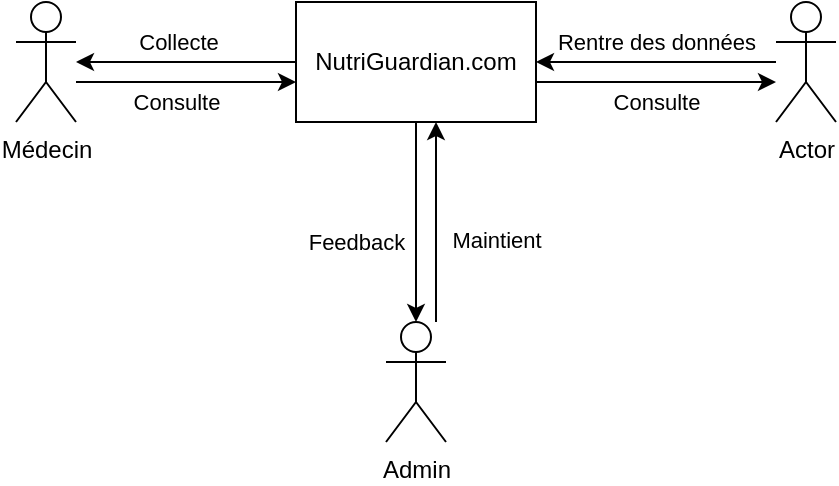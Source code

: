 <mxfile version="21.7.5" type="device">
  <diagram name="Page-1" id="Q0CO8xxxiBB5L75LFNyr">
    <mxGraphModel dx="989" dy="512" grid="1" gridSize="10" guides="1" tooltips="1" connect="1" arrows="1" fold="1" page="1" pageScale="1" pageWidth="450" pageHeight="280" math="0" shadow="0">
      <root>
        <mxCell id="0" />
        <mxCell id="1" parent="0" />
        <mxCell id="OycpriHIq8fUcRkjhXwn-3" value="" style="edgeStyle=orthogonalEdgeStyle;rounded=0;orthogonalLoop=1;jettySize=auto;html=1;" edge="1" parent="1" source="OycpriHIq8fUcRkjhXwn-1" target="OycpriHIq8fUcRkjhXwn-2">
          <mxGeometry relative="1" as="geometry">
            <Array as="points">
              <mxPoint x="90" y="40" />
              <mxPoint x="90" y="40" />
            </Array>
          </mxGeometry>
        </mxCell>
        <mxCell id="OycpriHIq8fUcRkjhXwn-16" value="Collecte" style="edgeLabel;html=1;align=center;verticalAlign=middle;resizable=0;points=[];" vertex="1" connectable="0" parent="OycpriHIq8fUcRkjhXwn-3">
          <mxGeometry x="0.01" y="-2" relative="1" as="geometry">
            <mxPoint x="-4" y="-8" as="offset" />
          </mxGeometry>
        </mxCell>
        <mxCell id="OycpriHIq8fUcRkjhXwn-10" value="" style="edgeStyle=orthogonalEdgeStyle;rounded=0;orthogonalLoop=1;jettySize=auto;html=1;" edge="1" parent="1" source="OycpriHIq8fUcRkjhXwn-1" target="OycpriHIq8fUcRkjhXwn-5">
          <mxGeometry relative="1" as="geometry">
            <Array as="points">
              <mxPoint x="330" y="50" />
              <mxPoint x="330" y="50" />
            </Array>
          </mxGeometry>
        </mxCell>
        <mxCell id="OycpriHIq8fUcRkjhXwn-20" value="Consulte" style="edgeLabel;html=1;align=center;verticalAlign=middle;resizable=0;points=[];" vertex="1" connectable="0" parent="OycpriHIq8fUcRkjhXwn-10">
          <mxGeometry x="0.12" y="1" relative="1" as="geometry">
            <mxPoint x="-7" y="11" as="offset" />
          </mxGeometry>
        </mxCell>
        <mxCell id="OycpriHIq8fUcRkjhXwn-13" value="" style="edgeStyle=orthogonalEdgeStyle;rounded=0;orthogonalLoop=1;jettySize=auto;html=1;" edge="1" parent="1" source="OycpriHIq8fUcRkjhXwn-1" target="OycpriHIq8fUcRkjhXwn-12">
          <mxGeometry relative="1" as="geometry">
            <Array as="points">
              <mxPoint x="210" y="120" />
              <mxPoint x="210" y="120" />
            </Array>
          </mxGeometry>
        </mxCell>
        <mxCell id="OycpriHIq8fUcRkjhXwn-21" value="Feedback" style="edgeLabel;html=1;align=center;verticalAlign=middle;resizable=0;points=[];" vertex="1" connectable="0" parent="OycpriHIq8fUcRkjhXwn-13">
          <mxGeometry x="-0.026" y="2" relative="1" as="geometry">
            <mxPoint x="-32" y="11" as="offset" />
          </mxGeometry>
        </mxCell>
        <mxCell id="OycpriHIq8fUcRkjhXwn-1" value="NutriGuardian.com" style="rounded=0;whiteSpace=wrap;html=1;" vertex="1" parent="1">
          <mxGeometry x="150" y="10" width="120" height="60" as="geometry" />
        </mxCell>
        <mxCell id="OycpriHIq8fUcRkjhXwn-4" value="" style="edgeStyle=orthogonalEdgeStyle;rounded=0;orthogonalLoop=1;jettySize=auto;html=1;" edge="1" parent="1" source="OycpriHIq8fUcRkjhXwn-2" target="OycpriHIq8fUcRkjhXwn-1">
          <mxGeometry relative="1" as="geometry">
            <Array as="points">
              <mxPoint x="90" y="50" />
              <mxPoint x="90" y="50" />
            </Array>
          </mxGeometry>
        </mxCell>
        <mxCell id="OycpriHIq8fUcRkjhXwn-17" value="Consulte" style="edgeLabel;html=1;align=center;verticalAlign=middle;resizable=0;points=[];" vertex="1" connectable="0" parent="OycpriHIq8fUcRkjhXwn-4">
          <mxGeometry x="0.04" y="1" relative="1" as="geometry">
            <mxPoint x="-7" y="11" as="offset" />
          </mxGeometry>
        </mxCell>
        <mxCell id="OycpriHIq8fUcRkjhXwn-2" value="&lt;div&gt;Médecin&lt;/div&gt;" style="shape=umlActor;verticalLabelPosition=bottom;verticalAlign=top;html=1;outlineConnect=0;" vertex="1" parent="1">
          <mxGeometry x="10" y="10" width="30" height="60" as="geometry" />
        </mxCell>
        <mxCell id="OycpriHIq8fUcRkjhXwn-11" value="" style="edgeStyle=orthogonalEdgeStyle;rounded=0;orthogonalLoop=1;jettySize=auto;html=1;" edge="1" parent="1" source="OycpriHIq8fUcRkjhXwn-5" target="OycpriHIq8fUcRkjhXwn-1">
          <mxGeometry relative="1" as="geometry" />
        </mxCell>
        <mxCell id="OycpriHIq8fUcRkjhXwn-19" value="Rentre des données" style="edgeLabel;html=1;align=center;verticalAlign=middle;resizable=0;points=[];" vertex="1" connectable="0" parent="OycpriHIq8fUcRkjhXwn-11">
          <mxGeometry x="-0.122" y="2" relative="1" as="geometry">
            <mxPoint x="-8" y="-12" as="offset" />
          </mxGeometry>
        </mxCell>
        <mxCell id="OycpriHIq8fUcRkjhXwn-5" value="Actor" style="shape=umlActor;verticalLabelPosition=bottom;verticalAlign=top;html=1;outlineConnect=0;" vertex="1" parent="1">
          <mxGeometry x="390" y="10" width="30" height="60" as="geometry" />
        </mxCell>
        <mxCell id="OycpriHIq8fUcRkjhXwn-14" value="" style="edgeStyle=orthogonalEdgeStyle;rounded=0;orthogonalLoop=1;jettySize=auto;html=1;" edge="1" parent="1" source="OycpriHIq8fUcRkjhXwn-12" target="OycpriHIq8fUcRkjhXwn-1">
          <mxGeometry relative="1" as="geometry">
            <Array as="points">
              <mxPoint x="220" y="140" />
              <mxPoint x="220" y="140" />
            </Array>
          </mxGeometry>
        </mxCell>
        <mxCell id="OycpriHIq8fUcRkjhXwn-22" value="Maintient" style="edgeLabel;html=1;align=center;verticalAlign=middle;resizable=0;points=[];" vertex="1" connectable="0" parent="OycpriHIq8fUcRkjhXwn-14">
          <mxGeometry x="-0.167" y="-1" relative="1" as="geometry">
            <mxPoint x="29" as="offset" />
          </mxGeometry>
        </mxCell>
        <mxCell id="OycpriHIq8fUcRkjhXwn-12" value="&lt;div&gt;Admin&lt;/div&gt;" style="shape=umlActor;verticalLabelPosition=bottom;verticalAlign=top;html=1;outlineConnect=0;" vertex="1" parent="1">
          <mxGeometry x="195" y="170" width="30" height="60" as="geometry" />
        </mxCell>
      </root>
    </mxGraphModel>
  </diagram>
</mxfile>
